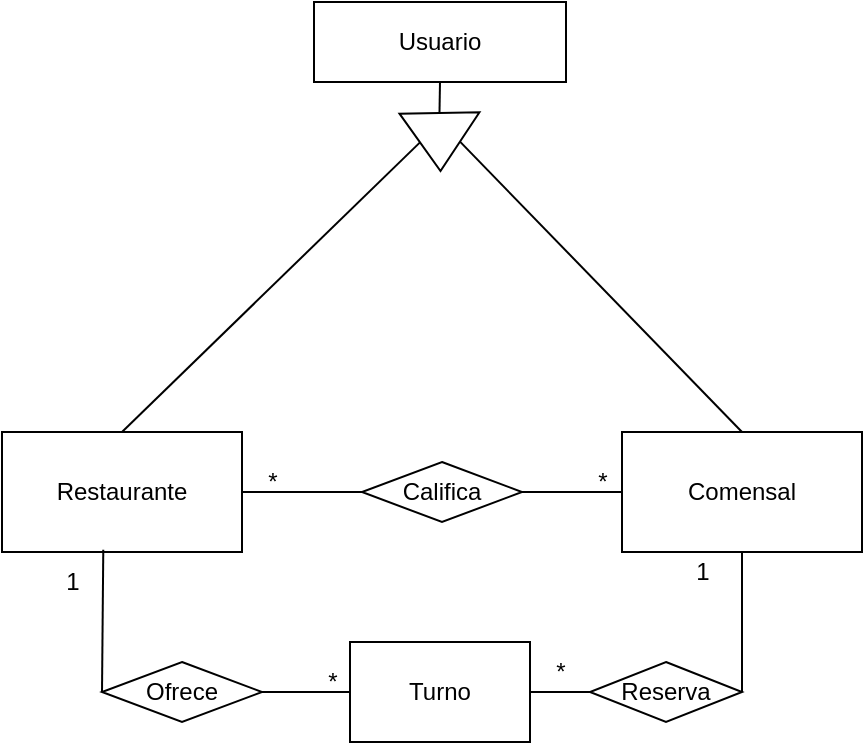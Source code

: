 <mxfile version="20.5.3" type="github">
  <diagram id="9jZhZxEw566Wjg1j2hUH" name="Página-1">
    <mxGraphModel dx="1422" dy="1963" grid="1" gridSize="10" guides="1" tooltips="1" connect="1" arrows="1" fold="1" page="1" pageScale="1" pageWidth="827" pageHeight="1169" math="0" shadow="0">
      <root>
        <mxCell id="0" />
        <mxCell id="1" parent="0" />
        <mxCell id="fMHyoIYV97zIheRXcAtw-1" value="Turno&lt;br&gt;" style="rounded=0;whiteSpace=wrap;html=1;" parent="1" vertex="1">
          <mxGeometry x="374" y="290" width="90" height="50" as="geometry" />
        </mxCell>
        <mxCell id="fMHyoIYV97zIheRXcAtw-3" value="Comensal" style="rounded=0;whiteSpace=wrap;html=1;" parent="1" vertex="1">
          <mxGeometry x="510" y="185" width="120" height="60" as="geometry" />
        </mxCell>
        <mxCell id="fMHyoIYV97zIheRXcAtw-4" value="Restaurante&lt;br&gt;" style="whiteSpace=wrap;html=1;" parent="1" vertex="1">
          <mxGeometry x="200" y="185" width="120" height="60" as="geometry" />
        </mxCell>
        <mxCell id="fMHyoIYV97zIheRXcAtw-5" value="Ofrece&lt;br&gt;" style="rhombus;whiteSpace=wrap;html=1;" parent="1" vertex="1">
          <mxGeometry x="250" y="300" width="80" height="30" as="geometry" />
        </mxCell>
        <mxCell id="fMHyoIYV97zIheRXcAtw-6" value="Reserva" style="rhombus;whiteSpace=wrap;html=1;" parent="1" vertex="1">
          <mxGeometry x="494" y="300" width="76" height="30" as="geometry" />
        </mxCell>
        <mxCell id="fMHyoIYV97zIheRXcAtw-8" value="" style="endArrow=none;html=1;rounded=0;entryX=0.5;entryY=1;entryDx=0;entryDy=0;exitX=1;exitY=0.5;exitDx=0;exitDy=0;" parent="1" source="fMHyoIYV97zIheRXcAtw-6" target="fMHyoIYV97zIheRXcAtw-3" edge="1">
          <mxGeometry width="50" height="50" relative="1" as="geometry">
            <mxPoint x="390" y="410" as="sourcePoint" />
            <mxPoint x="440" y="360" as="targetPoint" />
          </mxGeometry>
        </mxCell>
        <mxCell id="fMHyoIYV97zIheRXcAtw-9" value="" style="endArrow=none;html=1;rounded=0;entryX=1;entryY=0.5;entryDx=0;entryDy=0;exitX=0;exitY=0.5;exitDx=0;exitDy=0;" parent="1" source="fMHyoIYV97zIheRXcAtw-6" target="fMHyoIYV97zIheRXcAtw-1" edge="1">
          <mxGeometry width="50" height="50" relative="1" as="geometry">
            <mxPoint x="390" y="270" as="sourcePoint" />
            <mxPoint x="440" y="220" as="targetPoint" />
          </mxGeometry>
        </mxCell>
        <mxCell id="fMHyoIYV97zIheRXcAtw-10" value="" style="endArrow=none;html=1;rounded=0;entryX=0;entryY=0.5;entryDx=0;entryDy=0;" parent="1" source="fMHyoIYV97zIheRXcAtw-5" target="fMHyoIYV97zIheRXcAtw-1" edge="1">
          <mxGeometry width="50" height="50" relative="1" as="geometry">
            <mxPoint x="390" y="270" as="sourcePoint" />
            <mxPoint x="440" y="220" as="targetPoint" />
          </mxGeometry>
        </mxCell>
        <mxCell id="fMHyoIYV97zIheRXcAtw-11" value="" style="endArrow=none;html=1;rounded=0;entryX=0;entryY=0.5;entryDx=0;entryDy=0;exitX=0.422;exitY=0.982;exitDx=0;exitDy=0;exitPerimeter=0;" parent="1" source="fMHyoIYV97zIheRXcAtw-4" target="fMHyoIYV97zIheRXcAtw-5" edge="1">
          <mxGeometry width="50" height="50" relative="1" as="geometry">
            <mxPoint x="390" y="410" as="sourcePoint" />
            <mxPoint x="440" y="360" as="targetPoint" />
          </mxGeometry>
        </mxCell>
        <mxCell id="fMHyoIYV97zIheRXcAtw-12" value="1" style="text;html=1;align=center;verticalAlign=middle;resizable=0;points=[];autosize=1;strokeColor=none;fillColor=none;" parent="1" vertex="1">
          <mxGeometry x="535" y="240" width="30" height="30" as="geometry" />
        </mxCell>
        <mxCell id="fMHyoIYV97zIheRXcAtw-13" value="*" style="text;html=1;align=center;verticalAlign=middle;resizable=0;points=[];autosize=1;strokeColor=none;fillColor=none;" parent="1" vertex="1">
          <mxGeometry x="464" y="290" width="30" height="30" as="geometry" />
        </mxCell>
        <mxCell id="fMHyoIYV97zIheRXcAtw-14" value="*" style="text;html=1;align=center;verticalAlign=middle;resizable=0;points=[];autosize=1;strokeColor=none;fillColor=none;" parent="1" vertex="1">
          <mxGeometry x="350" y="295" width="30" height="30" as="geometry" />
        </mxCell>
        <mxCell id="fMHyoIYV97zIheRXcAtw-15" value="1" style="text;html=1;align=center;verticalAlign=middle;resizable=0;points=[];autosize=1;strokeColor=none;fillColor=none;" parent="1" vertex="1">
          <mxGeometry x="220" y="245" width="30" height="30" as="geometry" />
        </mxCell>
        <mxCell id="fMHyoIYV97zIheRXcAtw-16" value="Usuario" style="rounded=0;whiteSpace=wrap;html=1;" parent="1" vertex="1">
          <mxGeometry x="356" y="-30" width="126" height="40" as="geometry" />
        </mxCell>
        <mxCell id="fMHyoIYV97zIheRXcAtw-17" value="" style="triangle;whiteSpace=wrap;html=1;rotation=89;" parent="1" vertex="1">
          <mxGeometry x="404.5" y="20" width="29" height="40" as="geometry" />
        </mxCell>
        <mxCell id="fMHyoIYV97zIheRXcAtw-18" value="" style="endArrow=none;html=1;rounded=0;entryX=0.5;entryY=1;entryDx=0;entryDy=0;exitX=0;exitY=0.5;exitDx=0;exitDy=0;" parent="1" source="fMHyoIYV97zIheRXcAtw-17" target="fMHyoIYV97zIheRXcAtw-16" edge="1">
          <mxGeometry width="50" height="50" relative="1" as="geometry">
            <mxPoint x="520" y="140" as="sourcePoint" />
            <mxPoint x="450" y="250" as="targetPoint" />
          </mxGeometry>
        </mxCell>
        <mxCell id="fMHyoIYV97zIheRXcAtw-19" value="" style="endArrow=none;html=1;rounded=0;entryX=0.5;entryY=0;entryDx=0;entryDy=0;exitX=0.5;exitY=0;exitDx=0;exitDy=0;" parent="1" source="fMHyoIYV97zIheRXcAtw-3" target="fMHyoIYV97zIheRXcAtw-17" edge="1">
          <mxGeometry width="50" height="50" relative="1" as="geometry">
            <mxPoint x="429" y="105.5" as="sourcePoint" />
            <mxPoint x="427" y="80" as="targetPoint" />
          </mxGeometry>
        </mxCell>
        <mxCell id="fMHyoIYV97zIheRXcAtw-20" value="" style="endArrow=none;html=1;rounded=0;exitX=0.5;exitY=0;exitDx=0;exitDy=0;entryX=0.5;entryY=1;entryDx=0;entryDy=0;" parent="1" source="fMHyoIYV97zIheRXcAtw-4" target="fMHyoIYV97zIheRXcAtw-17" edge="1">
          <mxGeometry width="50" height="50" relative="1" as="geometry">
            <mxPoint x="439" y="115.5" as="sourcePoint" />
            <mxPoint x="340" y="150" as="targetPoint" />
          </mxGeometry>
        </mxCell>
        <mxCell id="fMHyoIYV97zIheRXcAtw-23" value="Califica" style="rhombus;whiteSpace=wrap;html=1;" parent="1" vertex="1">
          <mxGeometry x="380" y="200" width="80" height="30" as="geometry" />
        </mxCell>
        <mxCell id="fMHyoIYV97zIheRXcAtw-24" value="" style="endArrow=none;html=1;rounded=0;exitX=1;exitY=0.5;exitDx=0;exitDy=0;entryX=0;entryY=0.5;entryDx=0;entryDy=0;" parent="1" source="fMHyoIYV97zIheRXcAtw-4" target="fMHyoIYV97zIheRXcAtw-23" edge="1">
          <mxGeometry width="50" height="50" relative="1" as="geometry">
            <mxPoint x="400" y="240" as="sourcePoint" />
            <mxPoint x="450" y="190" as="targetPoint" />
          </mxGeometry>
        </mxCell>
        <mxCell id="fMHyoIYV97zIheRXcAtw-25" value="" style="endArrow=none;html=1;rounded=0;exitX=1;exitY=0.5;exitDx=0;exitDy=0;entryX=0;entryY=0.5;entryDx=0;entryDy=0;" parent="1" source="fMHyoIYV97zIheRXcAtw-23" target="fMHyoIYV97zIheRXcAtw-3" edge="1">
          <mxGeometry width="50" height="50" relative="1" as="geometry">
            <mxPoint x="330" y="225.0" as="sourcePoint" />
            <mxPoint x="390" y="225.0" as="targetPoint" />
          </mxGeometry>
        </mxCell>
        <mxCell id="fMHyoIYV97zIheRXcAtw-26" value="*" style="text;html=1;align=center;verticalAlign=middle;resizable=0;points=[];autosize=1;strokeColor=none;fillColor=none;" parent="1" vertex="1">
          <mxGeometry x="320" y="195" width="30" height="30" as="geometry" />
        </mxCell>
        <mxCell id="fMHyoIYV97zIheRXcAtw-27" value="*" style="text;html=1;align=center;verticalAlign=middle;resizable=0;points=[];autosize=1;strokeColor=none;fillColor=none;" parent="1" vertex="1">
          <mxGeometry x="485" y="195" width="30" height="30" as="geometry" />
        </mxCell>
      </root>
    </mxGraphModel>
  </diagram>
</mxfile>
